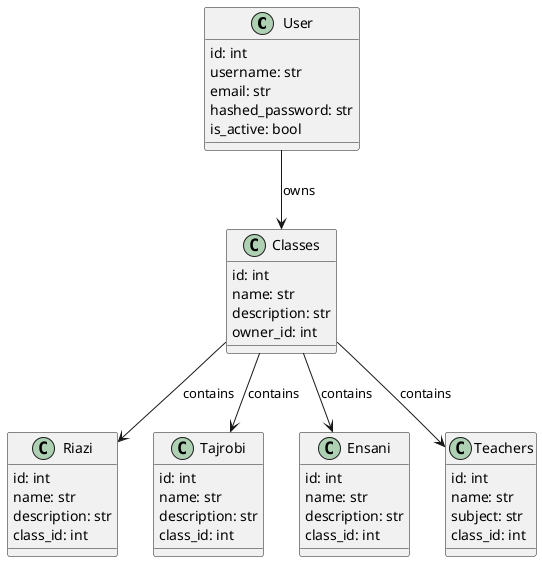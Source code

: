 @startuml

class User {
    id: int
    username: str
    email: str
    hashed_password: str
    is_active: bool
}

class Classes {
    id: int
    name: str
    description: str
    owner_id: int
}

class Riazi {
    id: int
    name: str
    description: str
    class_id: int
}

class Tajrobi {
    id: int
    name: str
    description: str
    class_id: int
}

class Ensani {
    id: int
    name: str
    description: str
    class_id: int
}

class Teachers {
    id: int
    name: str
    subject: str
    class_id: int
}

User --> Classes : owns
Classes --> Riazi : contains
Classes --> Tajrobi : contains
Classes --> Ensani : contains
Classes --> Teachers : contains

@enduml